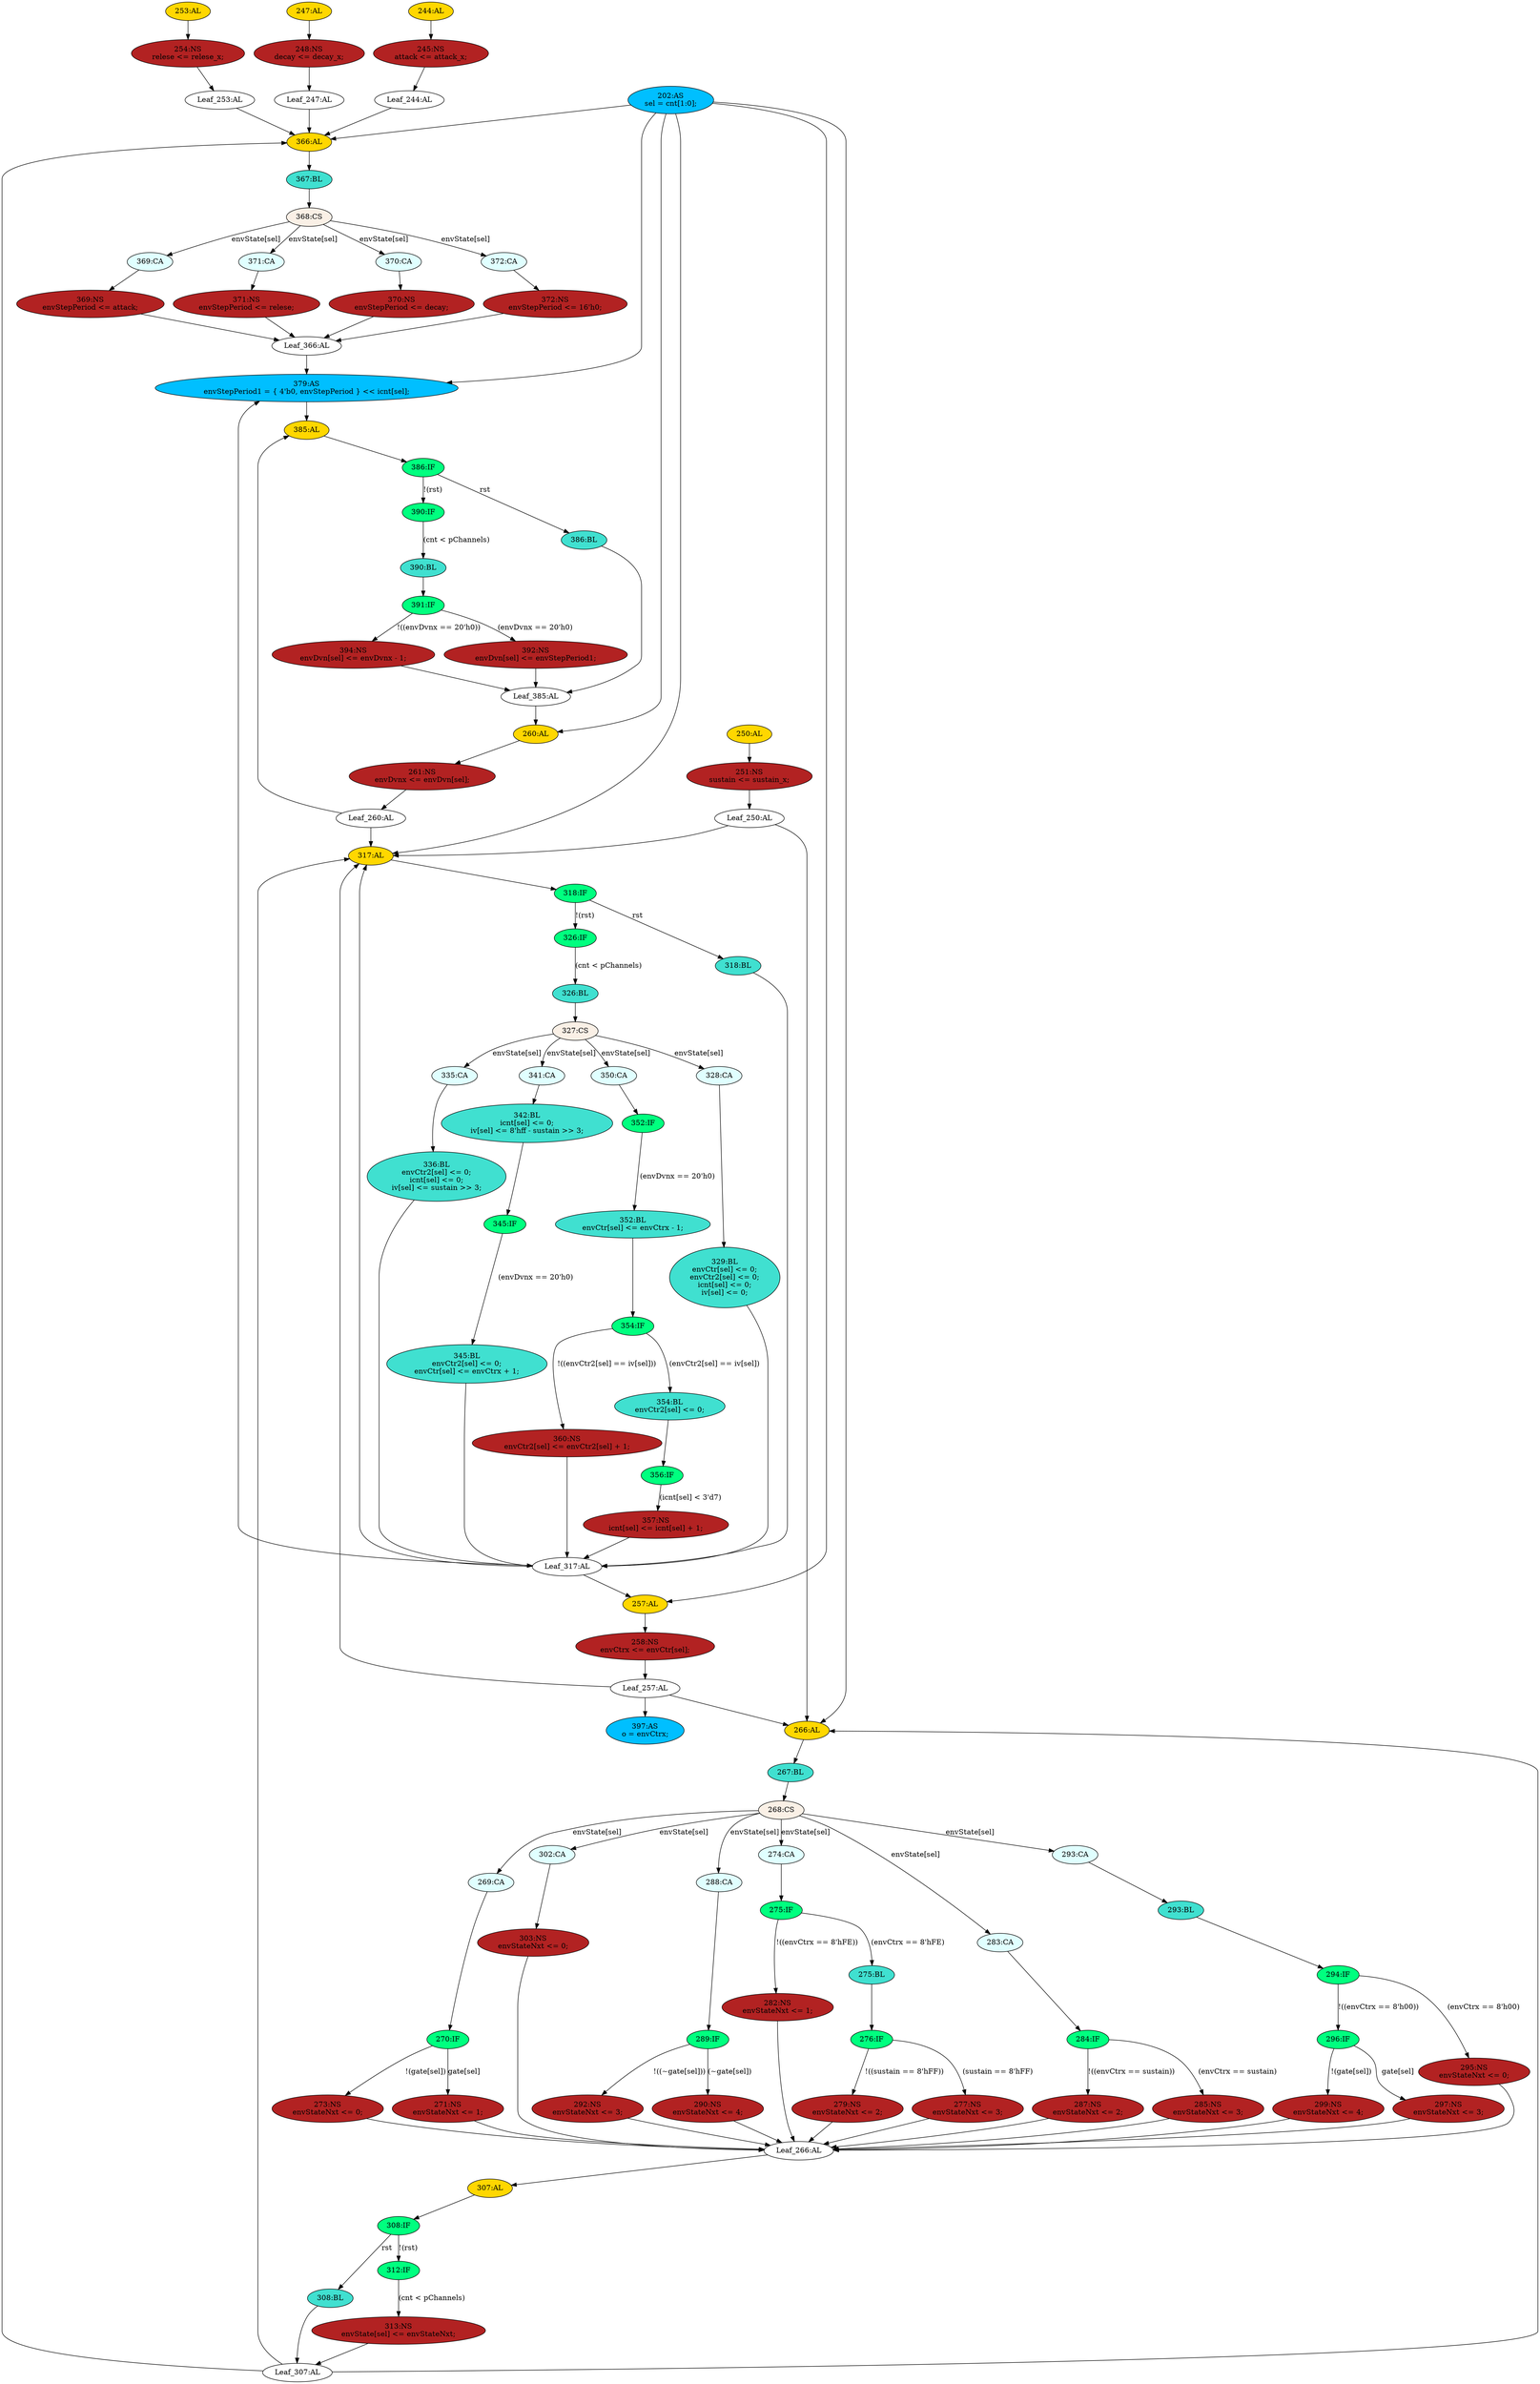 strict digraph "compose( ,  )" {
	node [label="\N"];
	"245:NS"	 [ast="<pyverilog.vparser.ast.NonblockingSubstitution object at 0x7f92e5bbd9d0>",
		fillcolor=firebrick,
		label="245:NS
attack <= attack_x;",
		statements="[<pyverilog.vparser.ast.NonblockingSubstitution object at 0x7f92e5bbd9d0>]",
		style=filled,
		typ=NonblockingSubstitution];
	"Leaf_244:AL"	 [def_var="['attack']",
		label="Leaf_244:AL"];
	"245:NS" -> "Leaf_244:AL"	 [cond="[]",
		lineno=None];
	"369:CA"	 [ast="<pyverilog.vparser.ast.Case object at 0x7f92e5ece250>",
		fillcolor=lightcyan,
		label="369:CA",
		statements="[]",
		style=filled,
		typ=Case];
	"369:NS"	 [ast="<pyverilog.vparser.ast.NonblockingSubstitution object at 0x7f92e5ece350>",
		fillcolor=firebrick,
		label="369:NS
envStepPeriod <= attack;",
		statements="[<pyverilog.vparser.ast.NonblockingSubstitution object at 0x7f92e5ece350>]",
		style=filled,
		typ=NonblockingSubstitution];
	"369:CA" -> "369:NS"	 [cond="[]",
		lineno=None];
	"247:AL"	 [ast="<pyverilog.vparser.ast.Always object at 0x7f92e5bbda10>",
		clk_sens=False,
		fillcolor=gold,
		label="247:AL",
		sens="['decay_x']",
		statements="[]",
		style=filled,
		typ=Always,
		use_var="['decay_x']"];
	"248:NS"	 [ast="<pyverilog.vparser.ast.NonblockingSubstitution object at 0x7f92e5bbdc50>",
		fillcolor=firebrick,
		label="248:NS
decay <= decay_x;",
		statements="[<pyverilog.vparser.ast.NonblockingSubstitution object at 0x7f92e5bbdc50>]",
		style=filled,
		typ=NonblockingSubstitution];
	"247:AL" -> "248:NS"	 [cond="[]",
		lineno=None];
	"307:AL"	 [ast="<pyverilog.vparser.ast.Always object at 0x7f92e5be0a10>",
		clk_sens=True,
		fillcolor=gold,
		label="307:AL",
		sens="['clk']",
		statements="[]",
		style=filled,
		typ=Always,
		use_var="['rst', 'pChannels', 'cnt', 'envStateNxt']"];
	"308:IF"	 [ast="<pyverilog.vparser.ast.IfStatement object at 0x7f92e5be0e90>",
		fillcolor=springgreen,
		label="308:IF",
		statements="[]",
		style=filled,
		typ=IfStatement];
	"307:AL" -> "308:IF"	 [cond="[]",
		lineno=None];
	"357:NS"	 [ast="<pyverilog.vparser.ast.NonblockingSubstitution object at 0x7f92e5ed7d50>",
		fillcolor=firebrick,
		label="357:NS
icnt[sel] <= icnt[sel] + 1;",
		statements="[<pyverilog.vparser.ast.NonblockingSubstitution object at 0x7f92e5ed7d50>]",
		style=filled,
		typ=NonblockingSubstitution];
	"Leaf_317:AL"	 [def_var="['icnt', 'envCtr2', 'envCtr', 'iv']",
		label="Leaf_317:AL"];
	"357:NS" -> "Leaf_317:AL"	 [cond="[]",
		lineno=None];
	"371:CA"	 [ast="<pyverilog.vparser.ast.Case object at 0x7f92e5ece6d0>",
		fillcolor=lightcyan,
		label="371:CA",
		statements="[]",
		style=filled,
		typ=Case];
	"371:NS"	 [ast="<pyverilog.vparser.ast.NonblockingSubstitution object at 0x7f92e5ece7d0>",
		fillcolor=firebrick,
		label="371:NS
envStepPeriod <= relese;",
		statements="[<pyverilog.vparser.ast.NonblockingSubstitution object at 0x7f92e5ece7d0>]",
		style=filled,
		typ=NonblockingSubstitution];
	"371:CA" -> "371:NS"	 [cond="[]",
		lineno=None];
	"308:BL"	 [ast="<pyverilog.vparser.ast.Block object at 0x7f92e5be0950>",
		fillcolor=turquoise,
		label="308:BL",
		statements="[]",
		style=filled,
		typ=Block];
	"Leaf_307:AL"	 [def_var="['envState']",
		label="Leaf_307:AL"];
	"308:BL" -> "Leaf_307:AL"	 [cond="[]",
		lineno=None];
	"261:NS"	 [ast="<pyverilog.vparser.ast.NonblockingSubstitution object at 0x7f92e5bc6790>",
		fillcolor=firebrick,
		label="261:NS
envDvnx <= envDvn[sel];",
		statements="[<pyverilog.vparser.ast.NonblockingSubstitution object at 0x7f92e5bc6790>]",
		style=filled,
		typ=NonblockingSubstitution];
	"Leaf_260:AL"	 [def_var="['envDvnx']",
		label="Leaf_260:AL"];
	"261:NS" -> "Leaf_260:AL"	 [cond="[]",
		lineno=None];
	"379:AS"	 [ast="<pyverilog.vparser.ast.Assign object at 0x7f92e5ecee10>",
		def_var="['envStepPeriod1']",
		fillcolor=deepskyblue,
		label="379:AS
envStepPeriod1 = { 4'b0, envStepPeriod } << icnt[sel];",
		statements="[]",
		style=filled,
		typ=Assign,
		use_var="['envStepPeriod', 'icnt', 'sel']"];
	"Leaf_317:AL" -> "379:AS";
	"257:AL"	 [ast="<pyverilog.vparser.ast.Always object at 0x7f92e5bc61d0>",
		clk_sens=False,
		fillcolor=gold,
		label="257:AL",
		sens="['sel']",
		statements="[]",
		style=filled,
		typ=Always,
		use_var="['sel', 'envCtr']"];
	"Leaf_317:AL" -> "257:AL";
	"317:AL"	 [ast="<pyverilog.vparser.ast.Always object at 0x7f92e5be3490>",
		clk_sens=True,
		fillcolor=gold,
		label="317:AL",
		sens="['clk']",
		statements="[]",
		style=filled,
		typ=Always,
		use_var="['pChannels', 'cnt', 'envCtr2', 'envCtrx', 'icnt', 'envDvnx', 'iv', 'envState', 'sustain', 'rst', 'sel']"];
	"Leaf_317:AL" -> "317:AL";
	"360:NS"	 [ast="<pyverilog.vparser.ast.NonblockingSubstitution object at 0x7f92e5ed7fd0>",
		fillcolor=firebrick,
		label="360:NS
envCtr2[sel] <= envCtr2[sel] + 1;",
		statements="[<pyverilog.vparser.ast.NonblockingSubstitution object at 0x7f92e5ed7fd0>]",
		style=filled,
		typ=NonblockingSubstitution];
	"360:NS" -> "Leaf_317:AL"	 [cond="[]",
		lineno=None];
	"367:BL"	 [ast="<pyverilog.vparser.ast.Block object at 0x7f92e5ece090>",
		fillcolor=turquoise,
		label="367:BL",
		statements="[]",
		style=filled,
		typ=Block];
	"368:CS"	 [ast="<pyverilog.vparser.ast.CaseStatement object at 0x7f92e5ece850>",
		fillcolor=linen,
		label="368:CS",
		statements="[]",
		style=filled,
		typ=CaseStatement];
	"367:BL" -> "368:CS"	 [cond="[]",
		lineno=None];
	"268:CS"	 [ast="<pyverilog.vparser.ast.CaseStatement object at 0x7f92e5be0210>",
		fillcolor=linen,
		label="268:CS",
		statements="[]",
		style=filled,
		typ=CaseStatement];
	"269:CA"	 [ast="<pyverilog.vparser.ast.Case object at 0x7f92e5bc6c50>",
		fillcolor=lightcyan,
		label="269:CA",
		statements="[]",
		style=filled,
		typ=Case];
	"268:CS" -> "269:CA"	 [cond="['envState', 'sel']",
		label="envState[sel]",
		lineno=268];
	"283:CA"	 [ast="<pyverilog.vparser.ast.Case object at 0x7f92e5be25d0>",
		fillcolor=lightcyan,
		label="283:CA",
		statements="[]",
		style=filled,
		typ=Case];
	"268:CS" -> "283:CA"	 [cond="['envState', 'sel']",
		label="envState[sel]",
		lineno=268];
	"293:CA"	 [ast="<pyverilog.vparser.ast.Case object at 0x7f92e5be0110>",
		fillcolor=lightcyan,
		label="293:CA",
		statements="[]",
		style=filled,
		typ=Case];
	"268:CS" -> "293:CA"	 [cond="['envState', 'sel']",
		label="envState[sel]",
		lineno=268];
	"288:CA"	 [ast="<pyverilog.vparser.ast.Case object at 0x7f92e5be2b90>",
		fillcolor=lightcyan,
		label="288:CA",
		statements="[]",
		style=filled,
		typ=Case];
	"268:CS" -> "288:CA"	 [cond="['envState', 'sel']",
		label="envState[sel]",
		lineno=268];
	"302:CA"	 [ast="<pyverilog.vparser.ast.Case object at 0x7f92e5be0410>",
		fillcolor=lightcyan,
		label="302:CA",
		statements="[]",
		style=filled,
		typ=Case];
	"268:CS" -> "302:CA"	 [cond="['envState', 'sel']",
		label="envState[sel]",
		lineno=268];
	"274:CA"	 [ast="<pyverilog.vparser.ast.Case object at 0x7f92e5be20d0>",
		fillcolor=lightcyan,
		label="274:CA",
		statements="[]",
		style=filled,
		typ=Case];
	"268:CS" -> "274:CA"	 [cond="['envState', 'sel']",
		label="envState[sel]",
		lineno=268];
	"270:IF"	 [ast="<pyverilog.vparser.ast.IfStatement object at 0x7f92e5bc6e90>",
		fillcolor=springgreen,
		label="270:IF",
		statements="[]",
		style=filled,
		typ=IfStatement];
	"269:CA" -> "270:IF"	 [cond="[]",
		lineno=None];
	"370:CA"	 [ast="<pyverilog.vparser.ast.Case object at 0x7f92e5ece4d0>",
		fillcolor=lightcyan,
		label="370:CA",
		statements="[]",
		style=filled,
		typ=Case];
	"370:NS"	 [ast="<pyverilog.vparser.ast.NonblockingSubstitution object at 0x7f92e5ece5d0>",
		fillcolor=firebrick,
		label="370:NS
envStepPeriod <= decay;",
		statements="[<pyverilog.vparser.ast.NonblockingSubstitution object at 0x7f92e5ece5d0>]",
		style=filled,
		typ=NonblockingSubstitution];
	"370:CA" -> "370:NS"	 [cond="[]",
		lineno=None];
	"354:BL"	 [ast="<pyverilog.vparser.ast.Block object at 0x7f92e5ed78d0>",
		fillcolor=turquoise,
		label="354:BL
envCtr2[sel] <= 0;",
		statements="[<pyverilog.vparser.ast.NonblockingSubstitution object at 0x7f92e5ed7850>]",
		style=filled,
		typ=Block];
	"356:IF"	 [ast="<pyverilog.vparser.ast.IfStatement object at 0x7f92e5ed7b10>",
		fillcolor=springgreen,
		label="356:IF",
		statements="[]",
		style=filled,
		typ=IfStatement];
	"354:BL" -> "356:IF"	 [cond="[]",
		lineno=None];
	"Leaf_253:AL"	 [def_var="['relese']",
		label="Leaf_253:AL"];
	"366:AL"	 [ast="<pyverilog.vparser.ast.Always object at 0x7f92e5ece050>",
		clk_sens=False,
		fillcolor=gold,
		label="366:AL",
		sens="['sel', 'attack', 'decay', 'relese']",
		statements="[]",
		style=filled,
		typ=Always,
		use_var="['envState', 'attack', 'sel', 'relese', 'decay']"];
	"Leaf_253:AL" -> "366:AL";
	"386:IF"	 [ast="<pyverilog.vparser.ast.IfStatement object at 0x7f92e5ee7790>",
		fillcolor=springgreen,
		label="386:IF",
		statements="[]",
		style=filled,
		typ=IfStatement];
	"390:IF"	 [ast="<pyverilog.vparser.ast.IfStatement object at 0x7f92e5ee7850>",
		fillcolor=springgreen,
		label="390:IF",
		statements="[]",
		style=filled,
		typ=IfStatement];
	"386:IF" -> "390:IF"	 [cond="['rst']",
		label="!(rst)",
		lineno=386];
	"386:BL"	 [ast="<pyverilog.vparser.ast.Block object at 0x7f92e5ecefd0>",
		fillcolor=turquoise,
		label="386:BL",
		statements="[]",
		style=filled,
		typ=Block];
	"386:IF" -> "386:BL"	 [cond="['rst']",
		label=rst,
		lineno=386];
	"326:BL"	 [ast="<pyverilog.vparser.ast.Block object at 0x7f92e5be4390>",
		fillcolor=turquoise,
		label="326:BL",
		statements="[]",
		style=filled,
		typ=Block];
	"327:CS"	 [ast="<pyverilog.vparser.ast.CaseStatement object at 0x7f92e5eca9d0>",
		fillcolor=linen,
		label="327:CS",
		statements="[]",
		style=filled,
		typ=CaseStatement];
	"326:BL" -> "327:CS"	 [cond="[]",
		lineno=None];
	"Leaf_247:AL"	 [def_var="['decay']",
		label="Leaf_247:AL"];
	"248:NS" -> "Leaf_247:AL"	 [cond="[]",
		lineno=None];
	"366:AL" -> "367:BL"	 [cond="[]",
		lineno=None];
	"385:AL"	 [ast="<pyverilog.vparser.ast.Always object at 0x7f92e5ee7050>",
		clk_sens=True,
		fillcolor=gold,
		label="385:AL",
		sens="['clk']",
		statements="[]",
		style=filled,
		typ=Always,
		use_var="['rst', 'pChannels', 'cnt', 'envStepPeriod1', 'envDvnx']"];
	"379:AS" -> "385:AL";
	"290:NS"	 [ast="<pyverilog.vparser.ast.NonblockingSubstitution object at 0x7f92e5be2ed0>",
		fillcolor=firebrick,
		label="290:NS
envStateNxt <= 4;",
		statements="[<pyverilog.vparser.ast.NonblockingSubstitution object at 0x7f92e5be2ed0>]",
		style=filled,
		typ=NonblockingSubstitution];
	"Leaf_266:AL"	 [def_var="['envStateNxt']",
		label="Leaf_266:AL"];
	"290:NS" -> "Leaf_266:AL"	 [cond="[]",
		lineno=None];
	"308:IF" -> "308:BL"	 [cond="['rst']",
		label=rst,
		lineno=308];
	"312:IF"	 [ast="<pyverilog.vparser.ast.IfStatement object at 0x7f92e5be3310>",
		fillcolor=springgreen,
		label="312:IF",
		statements="[]",
		style=filled,
		typ=IfStatement];
	"308:IF" -> "312:IF"	 [cond="['rst']",
		label="!(rst)",
		lineno=308];
	"258:NS"	 [ast="<pyverilog.vparser.ast.NonblockingSubstitution object at 0x7f92e5bc6490>",
		fillcolor=firebrick,
		label="258:NS
envCtrx <= envCtr[sel];",
		statements="[<pyverilog.vparser.ast.NonblockingSubstitution object at 0x7f92e5bc6490>]",
		style=filled,
		typ=NonblockingSubstitution];
	"Leaf_257:AL"	 [def_var="['envCtrx']",
		label="Leaf_257:AL"];
	"258:NS" -> "Leaf_257:AL"	 [cond="[]",
		lineno=None];
	"318:BL"	 [ast="<pyverilog.vparser.ast.Block object at 0x7f92e5be34d0>",
		fillcolor=turquoise,
		label="318:BL",
		statements="[]",
		style=filled,
		typ=Block];
	"318:BL" -> "Leaf_317:AL"	 [cond="[]",
		lineno=None];
	"276:IF"	 [ast="<pyverilog.vparser.ast.IfStatement object at 0x7f92e5be2510>",
		fillcolor=springgreen,
		label="276:IF",
		statements="[]",
		style=filled,
		typ=IfStatement];
	"279:NS"	 [ast="<pyverilog.vparser.ast.NonblockingSubstitution object at 0x7f92e5be26d0>",
		fillcolor=firebrick,
		label="279:NS
envStateNxt <= 2;",
		statements="[<pyverilog.vparser.ast.NonblockingSubstitution object at 0x7f92e5be26d0>]",
		style=filled,
		typ=NonblockingSubstitution];
	"276:IF" -> "279:NS"	 [cond="['sustain']",
		label="!((sustain == 8'hFF))",
		lineno=276];
	"277:NS"	 [ast="<pyverilog.vparser.ast.NonblockingSubstitution object at 0x7f92e5be2550>",
		fillcolor=firebrick,
		label="277:NS
envStateNxt <= 3;",
		statements="[<pyverilog.vparser.ast.NonblockingSubstitution object at 0x7f92e5be2550>]",
		style=filled,
		typ=NonblockingSubstitution];
	"276:IF" -> "277:NS"	 [cond="['sustain']",
		label="(sustain == 8'hFF)",
		lineno=276];
	"329:BL"	 [ast="<pyverilog.vparser.ast.Block object at 0x7f92e5be4b90>",
		fillcolor=turquoise,
		label="329:BL
envCtr[sel] <= 0;
envCtr2[sel] <= 0;
icnt[sel] <= 0;
iv[sel] <= 0;",
		statements="[<pyverilog.vparser.ast.NonblockingSubstitution object at 0x7f92e5be4790>, <pyverilog.vparser.ast.NonblockingSubstitution object \
at 0x7f92e5be4990>, <pyverilog.vparser.ast.NonblockingSubstitution object at 0x7f92e5be4b50>, <pyverilog.vparser.ast.NonblockingSubstitution \
object at 0x7f92e5be4d10>]",
		style=filled,
		typ=Block];
	"329:BL" -> "Leaf_317:AL"	 [cond="[]",
		lineno=None];
	"284:IF"	 [ast="<pyverilog.vparser.ast.IfStatement object at 0x7f92e5be2a10>",
		fillcolor=springgreen,
		label="284:IF",
		statements="[]",
		style=filled,
		typ=IfStatement];
	"283:CA" -> "284:IF"	 [cond="[]",
		lineno=None];
	"Leaf_366:AL"	 [def_var="['envStepPeriod']",
		label="Leaf_366:AL"];
	"Leaf_366:AL" -> "379:AS";
	"397:AS"	 [ast="<pyverilog.vparser.ast.Assign object at 0x7f92e5ee7f10>",
		def_var="['o']",
		fillcolor=deepskyblue,
		label="397:AS
o = envCtrx;",
		statements="[]",
		style=filled,
		typ=Assign,
		use_var="['envCtrx']"];
	"Leaf_257:AL" -> "397:AS";
	"266:AL"	 [ast="<pyverilog.vparser.ast.Always object at 0x7f92e5bc6ad0>",
		clk_sens=False,
		fillcolor=gold,
		label="266:AL",
		sens="['sel', 'gate', 'sustain']",
		statements="[]",
		style=filled,
		typ=Always,
		use_var="['envState', 'envCtrx', 'sel', 'sustain', 'gate']"];
	"Leaf_257:AL" -> "266:AL";
	"Leaf_257:AL" -> "317:AL";
	"341:CA"	 [ast="<pyverilog.vparser.ast.Case object at 0x7f92e5eca510>",
		fillcolor=lightcyan,
		label="341:CA",
		statements="[]",
		style=filled,
		typ=Case];
	"342:BL"	 [ast="<pyverilog.vparser.ast.Block object at 0x7f92e5ecaa10>",
		fillcolor=turquoise,
		label="342:BL
icnt[sel] <= 0;
iv[sel] <= 8'hff - sustain >> 3;",
		statements="[<pyverilog.vparser.ast.NonblockingSubstitution object at 0x7f92e5eca6d0>, <pyverilog.vparser.ast.NonblockingSubstitution object \
at 0x7f92e5eca910>]",
		style=filled,
		typ=Block];
	"341:CA" -> "342:BL"	 [cond="[]",
		lineno=None];
	"257:AL" -> "258:NS"	 [cond="[]",
		lineno=None];
	"287:NS"	 [ast="<pyverilog.vparser.ast.NonblockingSubstitution object at 0x7f92e5be2bd0>",
		fillcolor=firebrick,
		label="287:NS
envStateNxt <= 2;",
		statements="[<pyverilog.vparser.ast.NonblockingSubstitution object at 0x7f92e5be2bd0>]",
		style=filled,
		typ=NonblockingSubstitution];
	"287:NS" -> "Leaf_266:AL"	 [cond="[]",
		lineno=None];
	"385:AL" -> "386:IF"	 [cond="[]",
		lineno=None];
	"275:BL"	 [ast="<pyverilog.vparser.ast.Block object at 0x7f92e5be2290>",
		fillcolor=turquoise,
		label="275:BL",
		statements="[]",
		style=filled,
		typ=Block];
	"275:BL" -> "276:IF"	 [cond="[]",
		lineno=None];
	"Leaf_260:AL" -> "385:AL";
	"Leaf_260:AL" -> "317:AL";
	"Leaf_250:AL"	 [def_var="['sustain']",
		label="Leaf_250:AL"];
	"Leaf_250:AL" -> "266:AL";
	"Leaf_250:AL" -> "317:AL";
	"292:NS"	 [ast="<pyverilog.vparser.ast.NonblockingSubstitution object at 0x7f92e5be0090>",
		fillcolor=firebrick,
		label="292:NS
envStateNxt <= 3;",
		statements="[<pyverilog.vparser.ast.NonblockingSubstitution object at 0x7f92e5be0090>]",
		style=filled,
		typ=NonblockingSubstitution];
	"292:NS" -> "Leaf_266:AL"	 [cond="[]",
		lineno=None];
	"313:NS"	 [ast="<pyverilog.vparser.ast.NonblockingSubstitution object at 0x7f92e5be3450>",
		fillcolor=firebrick,
		label="313:NS
envState[sel] <= envStateNxt;",
		statements="[<pyverilog.vparser.ast.NonblockingSubstitution object at 0x7f92e5be3450>]",
		style=filled,
		typ=NonblockingSubstitution];
	"313:NS" -> "Leaf_307:AL"	 [cond="[]",
		lineno=None];
	"293:BL"	 [ast="<pyverilog.vparser.ast.Block object at 0x7f92e5be0050>",
		fillcolor=turquoise,
		label="293:BL",
		statements="[]",
		style=filled,
		typ=Block];
	"294:IF"	 [ast="<pyverilog.vparser.ast.IfStatement object at 0x7f92e5be0350>",
		fillcolor=springgreen,
		label="294:IF",
		statements="[]",
		style=filled,
		typ=IfStatement];
	"293:BL" -> "294:IF"	 [cond="[]",
		lineno=None];
	"368:CS" -> "369:CA"	 [cond="['envState', 'sel']",
		label="envState[sel]",
		lineno=368];
	"368:CS" -> "371:CA"	 [cond="['envState', 'sel']",
		label="envState[sel]",
		lineno=368];
	"368:CS" -> "370:CA"	 [cond="['envState', 'sel']",
		label="envState[sel]",
		lineno=368];
	"372:CA"	 [ast="<pyverilog.vparser.ast.Case object at 0x7f92e5ece8d0>",
		fillcolor=lightcyan,
		label="372:CA",
		statements="[]",
		style=filled,
		typ=Case];
	"368:CS" -> "372:CA"	 [cond="['envState', 'sel']",
		label="envState[sel]",
		lineno=368];
	"279:NS" -> "Leaf_266:AL"	 [cond="[]",
		lineno=None];
	"244:AL"	 [ast="<pyverilog.vparser.ast.Always object at 0x7f92e5bbd510>",
		clk_sens=False,
		fillcolor=gold,
		label="244:AL",
		sens="['attack_x']",
		statements="[]",
		style=filled,
		typ=Always,
		use_var="['attack_x']"];
	"244:AL" -> "245:NS"	 [cond="[]",
		lineno=None];
	"326:IF"	 [ast="<pyverilog.vparser.ast.IfStatement object at 0x7f92e5be4310>",
		fillcolor=springgreen,
		label="326:IF",
		statements="[]",
		style=filled,
		typ=IfStatement];
	"326:IF" -> "326:BL"	 [cond="['cnt', 'pChannels']",
		label="(cnt < pChannels)",
		lineno=326];
	"392:NS"	 [ast="<pyverilog.vparser.ast.NonblockingSubstitution object at 0x7f92e5ee7c10>",
		fillcolor=firebrick,
		label="392:NS
envDvn[sel] <= envStepPeriod1;",
		statements="[<pyverilog.vparser.ast.NonblockingSubstitution object at 0x7f92e5ee7c10>]",
		style=filled,
		typ=NonblockingSubstitution];
	"Leaf_385:AL"	 [def_var="['envDvn']",
		label="Leaf_385:AL"];
	"392:NS" -> "Leaf_385:AL"	 [cond="[]",
		lineno=None];
	"295:NS"	 [ast="<pyverilog.vparser.ast.NonblockingSubstitution object at 0x7f92e5be0390>",
		fillcolor=firebrick,
		label="295:NS
envStateNxt <= 0;",
		statements="[<pyverilog.vparser.ast.NonblockingSubstitution object at 0x7f92e5be0390>]",
		style=filled,
		typ=NonblockingSubstitution];
	"294:IF" -> "295:NS"	 [cond="['envCtrx']",
		label="(envCtrx == 8'h00)",
		lineno=294];
	"296:IF"	 [ast="<pyverilog.vparser.ast.IfStatement object at 0x7f92e5be0650>",
		fillcolor=springgreen,
		label="296:IF",
		statements="[]",
		style=filled,
		typ=IfStatement];
	"294:IF" -> "296:IF"	 [cond="['envCtrx']",
		label="!((envCtrx == 8'h00))",
		lineno=294];
	"312:IF" -> "313:NS"	 [cond="['cnt', 'pChannels']",
		label="(cnt < pChannels)",
		lineno=312];
	"335:CA"	 [ast="<pyverilog.vparser.ast.Case object at 0x7f92e5be4e10>",
		fillcolor=lightcyan,
		label="335:CA",
		statements="[]",
		style=filled,
		typ=Case];
	"336:BL"	 [ast="<pyverilog.vparser.ast.Block object at 0x7f92e5eca250>",
		fillcolor=turquoise,
		label="336:BL
envCtr2[sel] <= 0;
icnt[sel] <= 0;
iv[sel] <= sustain >> 3;",
		statements="[<pyverilog.vparser.ast.NonblockingSubstitution object at 0x7f92e5be4fd0>, <pyverilog.vparser.ast.NonblockingSubstitution object \
at 0x7f92e5eca210>, <pyverilog.vparser.ast.NonblockingSubstitution object at 0x7f92e5eca450>]",
		style=filled,
		typ=Block];
	"335:CA" -> "336:BL"	 [cond="[]",
		lineno=None];
	"267:BL"	 [ast="<pyverilog.vparser.ast.Block object at 0x7f92e5bc6a90>",
		fillcolor=turquoise,
		label="267:BL",
		statements="[]",
		style=filled,
		typ=Block];
	"267:BL" -> "268:CS"	 [cond="[]",
		lineno=None];
	"295:NS" -> "Leaf_266:AL"	 [cond="[]",
		lineno=None];
	"271:NS"	 [ast="<pyverilog.vparser.ast.NonblockingSubstitution object at 0x7f92e5bc6ed0>",
		fillcolor=firebrick,
		label="271:NS
envStateNxt <= 1;",
		statements="[<pyverilog.vparser.ast.NonblockingSubstitution object at 0x7f92e5bc6ed0>]",
		style=filled,
		typ=NonblockingSubstitution];
	"270:IF" -> "271:NS"	 [cond="['gate', 'sel']",
		label="gate[sel]",
		lineno=270];
	"273:NS"	 [ast="<pyverilog.vparser.ast.NonblockingSubstitution object at 0x7f92e5be2090>",
		fillcolor=firebrick,
		label="273:NS
envStateNxt <= 0;",
		statements="[<pyverilog.vparser.ast.NonblockingSubstitution object at 0x7f92e5be2090>]",
		style=filled,
		typ=NonblockingSubstitution];
	"270:IF" -> "273:NS"	 [cond="['gate', 'sel']",
		label="!(gate[sel])",
		lineno=270];
	"285:NS"	 [ast="<pyverilog.vparser.ast.NonblockingSubstitution object at 0x7f92e5be2a50>",
		fillcolor=firebrick,
		label="285:NS
envStateNxt <= 3;",
		statements="[<pyverilog.vparser.ast.NonblockingSubstitution object at 0x7f92e5be2a50>]",
		style=filled,
		typ=NonblockingSubstitution];
	"285:NS" -> "Leaf_266:AL"	 [cond="[]",
		lineno=None];
	"345:IF"	 [ast="<pyverilog.vparser.ast.IfStatement object at 0x7f92e5ecab10>",
		fillcolor=springgreen,
		label="345:IF",
		statements="[]",
		style=filled,
		typ=IfStatement];
	"342:BL" -> "345:IF"	 [cond="[]",
		lineno=None];
	"254:NS"	 [ast="<pyverilog.vparser.ast.NonblockingSubstitution object at 0x7f92e5bc6190>",
		fillcolor=firebrick,
		label="254:NS
relese <= relese_x;",
		statements="[<pyverilog.vparser.ast.NonblockingSubstitution object at 0x7f92e5bc6190>]",
		style=filled,
		typ=NonblockingSubstitution];
	"254:NS" -> "Leaf_253:AL"	 [cond="[]",
		lineno=None];
	"352:BL"	 [ast="<pyverilog.vparser.ast.Block object at 0x7f92e5ed7450>",
		fillcolor=turquoise,
		label="352:BL
envCtr[sel] <= envCtrx - 1;",
		statements="[<pyverilog.vparser.ast.NonblockingSubstitution object at 0x7f92e5ed73d0>]",
		style=filled,
		typ=Block];
	"354:IF"	 [ast="<pyverilog.vparser.ast.IfStatement object at 0x7f92e5ed7d10>",
		fillcolor=springgreen,
		label="354:IF",
		statements="[]",
		style=filled,
		typ=IfStatement];
	"352:BL" -> "354:IF"	 [cond="[]",
		lineno=None];
	"328:CA"	 [ast="<pyverilog.vparser.ast.Case object at 0x7f92e5be45d0>",
		fillcolor=lightcyan,
		label="328:CA",
		statements="[]",
		style=filled,
		typ=Case];
	"328:CA" -> "329:BL"	 [cond="[]",
		lineno=None];
	"356:IF" -> "357:NS"	 [cond="['icnt', 'sel']",
		label="(icnt[sel] < 3'd7)",
		lineno=356];
	"Leaf_307:AL" -> "366:AL";
	"Leaf_307:AL" -> "266:AL";
	"Leaf_307:AL" -> "317:AL";
	"327:CS" -> "341:CA"	 [cond="['envState', 'sel']",
		label="envState[sel]",
		lineno=327];
	"327:CS" -> "335:CA"	 [cond="['envState', 'sel']",
		label="envState[sel]",
		lineno=327];
	"327:CS" -> "328:CA"	 [cond="['envState', 'sel']",
		label="envState[sel]",
		lineno=327];
	"350:CA"	 [ast="<pyverilog.vparser.ast.Case object at 0x7f92e5ecaf10>",
		fillcolor=lightcyan,
		label="350:CA",
		statements="[]",
		style=filled,
		typ=Case];
	"327:CS" -> "350:CA"	 [cond="['envState', 'sel']",
		label="envState[sel]",
		lineno=327];
	"318:IF"	 [ast="<pyverilog.vparser.ast.IfStatement object at 0x7f92e5be3250>",
		fillcolor=springgreen,
		label="318:IF",
		statements="[]",
		style=filled,
		typ=IfStatement];
	"318:IF" -> "318:BL"	 [cond="['rst']",
		label=rst,
		lineno=318];
	"318:IF" -> "326:IF"	 [cond="['rst']",
		label="!(rst)",
		lineno=318];
	"282:NS"	 [ast="<pyverilog.vparser.ast.NonblockingSubstitution object at 0x7f92e5be27d0>",
		fillcolor=firebrick,
		label="282:NS
envStateNxt <= 1;",
		statements="[<pyverilog.vparser.ast.NonblockingSubstitution object at 0x7f92e5be27d0>]",
		style=filled,
		typ=NonblockingSubstitution];
	"282:NS" -> "Leaf_266:AL"	 [cond="[]",
		lineno=None];
	"394:NS"	 [ast="<pyverilog.vparser.ast.NonblockingSubstitution object at 0x7f92e5ee7e90>",
		fillcolor=firebrick,
		label="394:NS
envDvn[sel] <= envDvnx - 1;",
		statements="[<pyverilog.vparser.ast.NonblockingSubstitution object at 0x7f92e5ee7e90>]",
		style=filled,
		typ=NonblockingSubstitution];
	"394:NS" -> "Leaf_385:AL"	 [cond="[]",
		lineno=None];
	"370:NS" -> "Leaf_366:AL"	 [cond="[]",
		lineno=None];
	"371:NS" -> "Leaf_366:AL"	 [cond="[]",
		lineno=None];
	"275:IF"	 [ast="<pyverilog.vparser.ast.IfStatement object at 0x7f92e5be2750>",
		fillcolor=springgreen,
		label="275:IF",
		statements="[]",
		style=filled,
		typ=IfStatement];
	"275:IF" -> "275:BL"	 [cond="['envCtrx']",
		label="(envCtrx == 8'hFE)",
		lineno=275];
	"275:IF" -> "282:NS"	 [cond="['envCtrx']",
		label="!((envCtrx == 8'hFE))",
		lineno=275];
	"293:CA" -> "293:BL"	 [cond="[]",
		lineno=None];
	"289:IF"	 [ast="<pyverilog.vparser.ast.IfStatement object at 0x7f92e5be2e90>",
		fillcolor=springgreen,
		label="289:IF",
		statements="[]",
		style=filled,
		typ=IfStatement];
	"288:CA" -> "289:IF"	 [cond="[]",
		lineno=None];
	"284:IF" -> "287:NS"	 [cond="['envCtrx', 'sustain']",
		label="!((envCtrx == sustain))",
		lineno=284];
	"284:IF" -> "285:NS"	 [cond="['envCtrx', 'sustain']",
		label="(envCtrx == sustain)",
		lineno=284];
	"253:AL"	 [ast="<pyverilog.vparser.ast.Always object at 0x7f92e5bbdf10>",
		clk_sens=False,
		fillcolor=gold,
		label="253:AL",
		sens="['relese_x']",
		statements="[]",
		style=filled,
		typ=Always,
		use_var="['relese_x']"];
	"253:AL" -> "254:NS"	 [cond="[]",
		lineno=None];
	"390:BL"	 [ast="<pyverilog.vparser.ast.Block object at 0x7f92e5ee7890>",
		fillcolor=turquoise,
		label="390:BL",
		statements="[]",
		style=filled,
		typ=Block];
	"391:IF"	 [ast="<pyverilog.vparser.ast.IfStatement object at 0x7f92e5ee7cd0>",
		fillcolor=springgreen,
		label="391:IF",
		statements="[]",
		style=filled,
		typ=IfStatement];
	"390:BL" -> "391:IF"	 [cond="[]",
		lineno=None];
	"Leaf_266:AL" -> "307:AL";
	"354:IF" -> "360:NS"	 [cond="['envCtr2', 'sel', 'iv', 'sel']",
		label="!((envCtr2[sel] == iv[sel]))",
		lineno=354];
	"354:IF" -> "354:BL"	 [cond="['envCtr2', 'sel', 'iv', 'sel']",
		label="(envCtr2[sel] == iv[sel])",
		lineno=354];
	"303:NS"	 [ast="<pyverilog.vparser.ast.NonblockingSubstitution object at 0x7f92e5be0850>",
		fillcolor=firebrick,
		label="303:NS
envStateNxt <= 0;",
		statements="[<pyverilog.vparser.ast.NonblockingSubstitution object at 0x7f92e5be0850>]",
		style=filled,
		typ=NonblockingSubstitution];
	"302:CA" -> "303:NS"	 [cond="[]",
		lineno=None];
	"266:AL" -> "267:BL"	 [cond="[]",
		lineno=None];
	"369:NS" -> "Leaf_366:AL"	 [cond="[]",
		lineno=None];
	"271:NS" -> "Leaf_266:AL"	 [cond="[]",
		lineno=None];
	"390:IF" -> "390:BL"	 [cond="['cnt', 'pChannels']",
		label="(cnt < pChannels)",
		lineno=390];
	"277:NS" -> "Leaf_266:AL"	 [cond="[]",
		lineno=None];
	"372:NS"	 [ast="<pyverilog.vparser.ast.NonblockingSubstitution object at 0x7f92e5ece9d0>",
		fillcolor=firebrick,
		label="372:NS
envStepPeriod <= 16'h0;",
		statements="[<pyverilog.vparser.ast.NonblockingSubstitution object at 0x7f92e5ece9d0>]",
		style=filled,
		typ=NonblockingSubstitution];
	"372:CA" -> "372:NS"	 [cond="[]",
		lineno=None];
	"297:NS"	 [ast="<pyverilog.vparser.ast.NonblockingSubstitution object at 0x7f92e5be0690>",
		fillcolor=firebrick,
		label="297:NS
envStateNxt <= 3;",
		statements="[<pyverilog.vparser.ast.NonblockingSubstitution object at 0x7f92e5be0690>]",
		style=filled,
		typ=NonblockingSubstitution];
	"297:NS" -> "Leaf_266:AL"	 [cond="[]",
		lineno=None];
	"202:AS"	 [ast="<pyverilog.vparser.ast.Assign object at 0x7f92e5ffc310>",
		def_var="['sel']",
		fillcolor=deepskyblue,
		label="202:AS
sel = cnt[1:0];",
		statements="[]",
		style=filled,
		typ=Assign,
		use_var="['cnt']"];
	"202:AS" -> "366:AL";
	"202:AS" -> "379:AS";
	"202:AS" -> "257:AL";
	"202:AS" -> "266:AL";
	"202:AS" -> "317:AL";
	"260:AL"	 [ast="<pyverilog.vparser.ast.Always object at 0x7f92e5bc64d0>",
		clk_sens=False,
		fillcolor=gold,
		label="260:AL",
		sens="['sel']",
		statements="[]",
		style=filled,
		typ=Always,
		use_var="['sel', 'envDvn']"];
	"202:AS" -> "260:AL";
	"251:NS"	 [ast="<pyverilog.vparser.ast.NonblockingSubstitution object at 0x7f92e5bbded0>",
		fillcolor=firebrick,
		label="251:NS
sustain <= sustain_x;",
		statements="[<pyverilog.vparser.ast.NonblockingSubstitution object at 0x7f92e5bbded0>]",
		style=filled,
		typ=NonblockingSubstitution];
	"251:NS" -> "Leaf_250:AL"	 [cond="[]",
		lineno=None];
	"289:IF" -> "290:NS"	 [cond="['gate', 'sel']",
		label="(~gate[sel])",
		lineno=289];
	"289:IF" -> "292:NS"	 [cond="['gate', 'sel']",
		label="!((~gate[sel]))",
		lineno=289];
	"299:NS"	 [ast="<pyverilog.vparser.ast.NonblockingSubstitution object at 0x7f92e5be0810>",
		fillcolor=firebrick,
		label="299:NS
envStateNxt <= 4;",
		statements="[<pyverilog.vparser.ast.NonblockingSubstitution object at 0x7f92e5be0810>]",
		style=filled,
		typ=NonblockingSubstitution];
	"299:NS" -> "Leaf_266:AL"	 [cond="[]",
		lineno=None];
	"273:NS" -> "Leaf_266:AL"	 [cond="[]",
		lineno=None];
	"336:BL" -> "Leaf_317:AL"	 [cond="[]",
		lineno=None];
	"386:BL" -> "Leaf_385:AL"	 [cond="[]",
		lineno=None];
	"Leaf_385:AL" -> "260:AL";
	"391:IF" -> "392:NS"	 [cond="['envDvnx']",
		label="(envDvnx == 20'h0)",
		lineno=391];
	"391:IF" -> "394:NS"	 [cond="['envDvnx']",
		label="!((envDvnx == 20'h0))",
		lineno=391];
	"296:IF" -> "297:NS"	 [cond="['gate', 'sel']",
		label="gate[sel]",
		lineno=296];
	"296:IF" -> "299:NS"	 [cond="['gate', 'sel']",
		label="!(gate[sel])",
		lineno=296];
	"317:AL" -> "318:IF"	 [cond="[]",
		lineno=None];
	"352:IF"	 [ast="<pyverilog.vparser.ast.IfStatement object at 0x7f92e5ed7150>",
		fillcolor=springgreen,
		label="352:IF",
		statements="[]",
		style=filled,
		typ=IfStatement];
	"350:CA" -> "352:IF"	 [cond="[]",
		lineno=None];
	"260:AL" -> "261:NS"	 [cond="[]",
		lineno=None];
	"Leaf_244:AL" -> "366:AL";
	"345:BL"	 [ast="<pyverilog.vparser.ast.Block object at 0x7f92e5ecad50>",
		fillcolor=turquoise,
		label="345:BL
envCtr2[sel] <= 0;
envCtr[sel] <= envCtrx + 1;",
		statements="[<pyverilog.vparser.ast.NonblockingSubstitution object at 0x7f92e5ecad10>, <pyverilog.vparser.ast.NonblockingSubstitution object \
at 0x7f92e5ecaf50>]",
		style=filled,
		typ=Block];
	"345:BL" -> "Leaf_317:AL"	 [cond="[]",
		lineno=None];
	"Leaf_247:AL" -> "366:AL";
	"345:IF" -> "345:BL"	 [cond="['envDvnx']",
		label="(envDvnx == 20'h0)",
		lineno=345];
	"303:NS" -> "Leaf_266:AL"	 [cond="[]",
		lineno=None];
	"372:NS" -> "Leaf_366:AL"	 [cond="[]",
		lineno=None];
	"352:IF" -> "352:BL"	 [cond="['envDvnx']",
		label="(envDvnx == 20'h0)",
		lineno=352];
	"250:AL"	 [ast="<pyverilog.vparser.ast.Always object at 0x7f92e5bbdc90>",
		clk_sens=False,
		fillcolor=gold,
		label="250:AL",
		sens="['sustain_x']",
		statements="[]",
		style=filled,
		typ=Always,
		use_var="['sustain_x']"];
	"250:AL" -> "251:NS"	 [cond="[]",
		lineno=None];
	"274:CA" -> "275:IF"	 [cond="[]",
		lineno=None];
}
